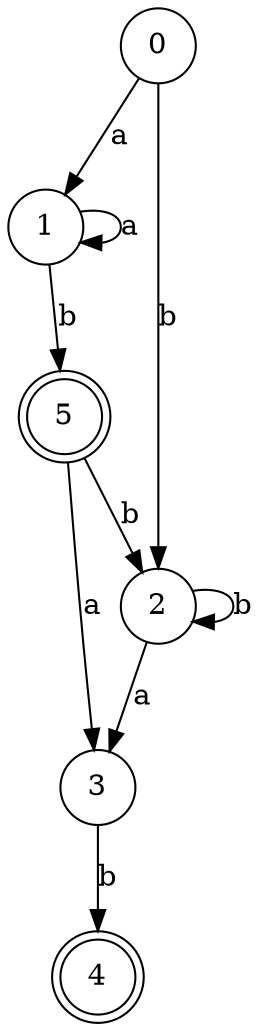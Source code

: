 digraph {
	0 [shape=circle]
	0 -> 1 [label=a]
	0 -> 2 [label=b]
	2 [shape=circle]
	2 -> 2 [label=b]
	2 -> 3 [label=a]
	3 [shape=circle]
	3 -> 4 [label=b]
	4 [shape=doublecircle]
	1 [shape=circle]
	1 -> 1 [label=a]
	1 -> 5 [label=b]
	5 [shape=doublecircle]
	5 -> 2 [label=b]
	5 -> 3 [label=a]
}
